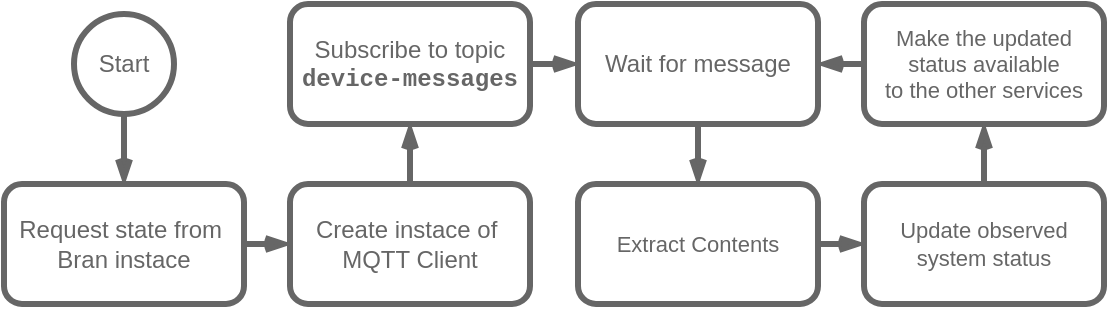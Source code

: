 <mxfile version="22.1.16" type="device">
  <diagram name="Page-1" id="BeeQXuH5mpLVNXQqc5U8">
    <mxGraphModel dx="574" dy="363" grid="1" gridSize="10" guides="1" tooltips="1" connect="1" arrows="1" fold="1" page="1" pageScale="1" pageWidth="850" pageHeight="1100" math="0" shadow="0">
      <root>
        <mxCell id="0" />
        <mxCell id="1" parent="0" />
        <mxCell id="tAaDNLIEK-Dx4jZg-7GC-17" style="edgeStyle=orthogonalEdgeStyle;shape=connector;curved=0;rounded=1;orthogonalLoop=1;jettySize=auto;html=1;labelBackgroundColor=default;strokeColor=#666666;strokeWidth=3;align=center;verticalAlign=middle;fontFamily=Helvetica;fontSize=11;fontColor=#666666;endArrow=openThin;endFill=0;fillColor=#FAE5C7;" parent="1" source="I0c3L2jA-JhZfiCe1uU5-3" target="tAaDNLIEK-Dx4jZg-7GC-4" edge="1">
          <mxGeometry relative="1" as="geometry">
            <mxPoint x="145" y="500" as="sourcePoint" />
            <Array as="points">
              <mxPoint x="170" y="500" />
              <mxPoint x="170" y="500" />
            </Array>
          </mxGeometry>
        </mxCell>
        <mxCell id="tAaDNLIEK-Dx4jZg-7GC-18" style="edgeStyle=orthogonalEdgeStyle;shape=connector;curved=0;rounded=1;orthogonalLoop=1;jettySize=auto;html=1;labelBackgroundColor=default;strokeColor=#666666;strokeWidth=3;align=center;verticalAlign=middle;fontFamily=Helvetica;fontSize=11;fontColor=#666666;endArrow=openThin;endFill=0;fillColor=#FAE5C7;" parent="1" source="tAaDNLIEK-Dx4jZg-7GC-4" target="tAaDNLIEK-Dx4jZg-7GC-9" edge="1">
          <mxGeometry relative="1" as="geometry" />
        </mxCell>
        <mxCell id="tAaDNLIEK-Dx4jZg-7GC-4" value="Create instace of&amp;nbsp;&lt;br&gt;MQTT Client" style="rounded=1;whiteSpace=wrap;html=1;strokeColor=#666666;fontColor=#666666;fillColor=#FFFFFF;strokeWidth=3;" parent="1" vertex="1">
          <mxGeometry x="183" y="470" width="120" height="60" as="geometry" />
        </mxCell>
        <mxCell id="tAaDNLIEK-Dx4jZg-7GC-19" style="edgeStyle=orthogonalEdgeStyle;shape=connector;curved=0;rounded=1;orthogonalLoop=1;jettySize=auto;html=1;labelBackgroundColor=default;strokeColor=#666666;strokeWidth=3;align=center;verticalAlign=middle;fontFamily=Helvetica;fontSize=11;fontColor=#666666;endArrow=openThin;endFill=0;fillColor=#FAE5C7;" parent="1" source="tAaDNLIEK-Dx4jZg-7GC-9" target="tAaDNLIEK-Dx4jZg-7GC-25" edge="1">
          <mxGeometry relative="1" as="geometry">
            <mxPoint x="380" y="380" as="targetPoint" />
          </mxGeometry>
        </mxCell>
        <mxCell id="tAaDNLIEK-Dx4jZg-7GC-9" value="Subscribe to topic&lt;br&gt;&lt;font face=&quot;Courier New&quot;&gt;&lt;b&gt;device-messages&lt;/b&gt;&lt;/font&gt;" style="rounded=1;whiteSpace=wrap;html=1;strokeColor=#666666;fontColor=#666666;fillColor=#FFFFFF;strokeWidth=3;" parent="1" vertex="1">
          <mxGeometry x="183" y="380" width="120" height="60" as="geometry" />
        </mxCell>
        <mxCell id="tAaDNLIEK-Dx4jZg-7GC-21" style="edgeStyle=orthogonalEdgeStyle;shape=connector;curved=0;rounded=1;orthogonalLoop=1;jettySize=auto;html=1;labelBackgroundColor=default;strokeColor=#666666;strokeWidth=3;align=center;verticalAlign=middle;fontFamily=Helvetica;fontSize=11;fontColor=#666666;endArrow=openThin;endFill=0;fillColor=#FAE5C7;" parent="1" source="tAaDNLIEK-Dx4jZg-7GC-11" target="tAaDNLIEK-Dx4jZg-7GC-13" edge="1">
          <mxGeometry relative="1" as="geometry" />
        </mxCell>
        <mxCell id="tAaDNLIEK-Dx4jZg-7GC-11" value="Extract Contents" style="rounded=1;whiteSpace=wrap;html=1;strokeColor=#666666;strokeWidth=3;align=center;verticalAlign=middle;fontFamily=Helvetica;fontSize=11;fontColor=#666666;fillColor=#FFFFFF;" parent="1" vertex="1">
          <mxGeometry x="327" y="470" width="120" height="60" as="geometry" />
        </mxCell>
        <mxCell id="tAaDNLIEK-Dx4jZg-7GC-22" style="edgeStyle=orthogonalEdgeStyle;shape=connector;curved=0;rounded=1;orthogonalLoop=1;jettySize=auto;html=1;labelBackgroundColor=default;strokeColor=#666666;strokeWidth=3;align=center;verticalAlign=middle;fontFamily=Helvetica;fontSize=11;fontColor=#666666;endArrow=openThin;endFill=0;fillColor=#FAE5C7;" parent="1" source="tAaDNLIEK-Dx4jZg-7GC-13" target="tAaDNLIEK-Dx4jZg-7GC-15" edge="1">
          <mxGeometry relative="1" as="geometry" />
        </mxCell>
        <mxCell id="tAaDNLIEK-Dx4jZg-7GC-13" value="Update observed&lt;br&gt;system status" style="rounded=1;whiteSpace=wrap;html=1;strokeColor=#666666;strokeWidth=3;align=center;verticalAlign=middle;fontFamily=Helvetica;fontSize=11;fontColor=#666666;fillColor=#FFFFFF;" parent="1" vertex="1">
          <mxGeometry x="470" y="470" width="120" height="60" as="geometry" />
        </mxCell>
        <mxCell id="Xe_NsLfLY9iD38-KMKIU-3" value="" style="edgeStyle=orthogonalEdgeStyle;shape=connector;curved=0;rounded=1;orthogonalLoop=1;jettySize=auto;html=1;labelBackgroundColor=default;strokeColor=#666666;strokeWidth=3;fontFamily=Helvetica;fontSize=12;fontColor=#666666;startArrow=none;startFill=0;endArrow=openThin;endFill=0;" parent="1" source="tAaDNLIEK-Dx4jZg-7GC-15" target="tAaDNLIEK-Dx4jZg-7GC-25" edge="1">
          <mxGeometry relative="1" as="geometry" />
        </mxCell>
        <mxCell id="tAaDNLIEK-Dx4jZg-7GC-15" value="Make the updated status available&lt;br&gt;to the other services" style="rounded=1;whiteSpace=wrap;html=1;strokeColor=#666666;strokeWidth=3;align=center;verticalAlign=middle;fontFamily=Helvetica;fontSize=11;fontColor=#666666;fillColor=#FFFFFF;" parent="1" vertex="1">
          <mxGeometry x="470" y="380" width="120" height="60" as="geometry" />
        </mxCell>
        <mxCell id="Xe_NsLfLY9iD38-KMKIU-6" value="" style="edgeStyle=orthogonalEdgeStyle;shape=connector;curved=0;rounded=1;orthogonalLoop=1;jettySize=auto;html=1;labelBackgroundColor=default;strokeColor=#666666;strokeWidth=3;fontFamily=Helvetica;fontSize=12;fontColor=#666666;startArrow=none;startFill=0;endArrow=openThin;endFill=0;" parent="1" source="tAaDNLIEK-Dx4jZg-7GC-25" target="tAaDNLIEK-Dx4jZg-7GC-11" edge="1">
          <mxGeometry relative="1" as="geometry" />
        </mxCell>
        <mxCell id="tAaDNLIEK-Dx4jZg-7GC-25" value="&lt;font style=&quot;&quot; face=&quot;Helvetica&quot;&gt;Wait for message&lt;/font&gt;" style="rounded=1;whiteSpace=wrap;html=1;strokeColor=#666666;fontColor=#666666;fillColor=#FFFFFF;strokeWidth=3;" parent="1" vertex="1">
          <mxGeometry x="327" y="380" width="120" height="60" as="geometry" />
        </mxCell>
        <mxCell id="I0c3L2jA-JhZfiCe1uU5-6" style="edgeStyle=orthogonalEdgeStyle;shape=connector;curved=0;rounded=1;orthogonalLoop=1;jettySize=auto;html=1;labelBackgroundColor=default;strokeColor=#666666;strokeWidth=3;align=center;verticalAlign=middle;fontFamily=Helvetica;fontSize=11;fontColor=#666666;endArrow=openThin;endFill=0;fillColor=#FAE5C7;" edge="1" parent="1" source="I0c3L2jA-JhZfiCe1uU5-2" target="I0c3L2jA-JhZfiCe1uU5-3">
          <mxGeometry relative="1" as="geometry" />
        </mxCell>
        <mxCell id="I0c3L2jA-JhZfiCe1uU5-2" value="Start" style="ellipse;whiteSpace=wrap;html=1;aspect=fixed;strokeColor=#666666;fontColor=#666666;fillColor=#FFFFFF;strokeWidth=3;" vertex="1" parent="1">
          <mxGeometry x="75" y="385" width="50" height="50" as="geometry" />
        </mxCell>
        <mxCell id="I0c3L2jA-JhZfiCe1uU5-3" value="Request state from&amp;nbsp;&lt;br&gt;Bran instace" style="rounded=1;whiteSpace=wrap;html=1;strokeColor=#666666;fontColor=#666666;fillColor=#FFFFFF;strokeWidth=3;" vertex="1" parent="1">
          <mxGeometry x="40" y="470" width="120" height="60" as="geometry" />
        </mxCell>
      </root>
    </mxGraphModel>
  </diagram>
</mxfile>
